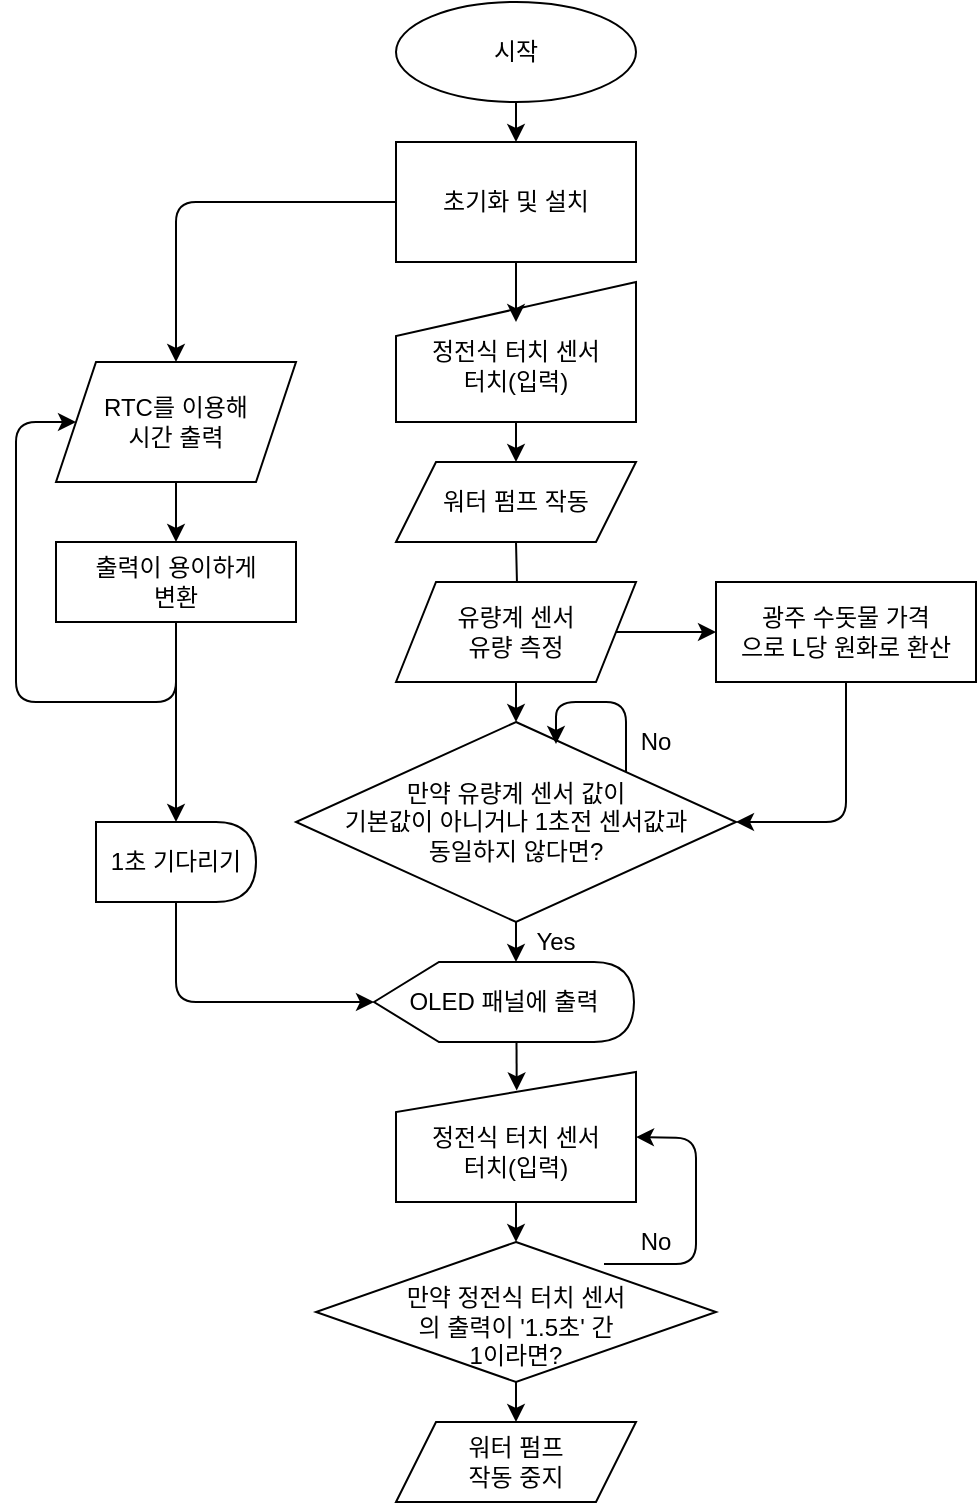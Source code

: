 <mxfile version="13.7.9" type="github">
  <diagram id="iJdxU0-p0tGp_Mr5joe9" name="Page-1">
    <mxGraphModel dx="1038" dy="580" grid="1" gridSize="10" guides="1" tooltips="1" connect="1" arrows="1" fold="1" page="1" pageScale="1" pageWidth="827" pageHeight="1169" math="0" shadow="0">
      <root>
        <mxCell id="0" />
        <mxCell id="1" parent="0" />
        <mxCell id="HaXZW6vm1lQLeNcH2Xle-1" value="시작" style="ellipse;whiteSpace=wrap;html=1;" vertex="1" parent="1">
          <mxGeometry x="360" y="10" width="120" height="50" as="geometry" />
        </mxCell>
        <mxCell id="HaXZW6vm1lQLeNcH2Xle-2" value="" style="endArrow=classic;html=1;exitX=0.5;exitY=1;exitDx=0;exitDy=0;" edge="1" parent="1" source="HaXZW6vm1lQLeNcH2Xle-1">
          <mxGeometry width="50" height="50" relative="1" as="geometry">
            <mxPoint x="390" y="230" as="sourcePoint" />
            <mxPoint x="420" y="80" as="targetPoint" />
          </mxGeometry>
        </mxCell>
        <mxCell id="HaXZW6vm1lQLeNcH2Xle-3" value="초기화 및 설치" style="rounded=0;whiteSpace=wrap;html=1;" vertex="1" parent="1">
          <mxGeometry x="360" y="80" width="120" height="60" as="geometry" />
        </mxCell>
        <mxCell id="HaXZW6vm1lQLeNcH2Xle-9" value="" style="edgeStyle=orthogonalEdgeStyle;rounded=0;orthogonalLoop=1;jettySize=auto;html=1;" edge="1" parent="1" source="HaXZW6vm1lQLeNcH2Xle-5">
          <mxGeometry relative="1" as="geometry">
            <mxPoint x="420" y="240" as="targetPoint" />
          </mxGeometry>
        </mxCell>
        <mxCell id="HaXZW6vm1lQLeNcH2Xle-5" value="&lt;br&gt;정전식 터치 센서&lt;br&gt;터치(입력)" style="shape=manualInput;whiteSpace=wrap;html=1;size=27;" vertex="1" parent="1">
          <mxGeometry x="360" y="150" width="120" height="70" as="geometry" />
        </mxCell>
        <mxCell id="HaXZW6vm1lQLeNcH2Xle-7" value="" style="endArrow=classic;html=1;entryX=0.5;entryY=0.286;entryDx=0;entryDy=0;entryPerimeter=0;exitX=0.5;exitY=1;exitDx=0;exitDy=0;" edge="1" parent="1" source="HaXZW6vm1lQLeNcH2Xle-3" target="HaXZW6vm1lQLeNcH2Xle-5">
          <mxGeometry width="50" height="50" relative="1" as="geometry">
            <mxPoint x="420" y="130" as="sourcePoint" />
            <mxPoint x="450" y="160" as="targetPoint" />
            <Array as="points">
              <mxPoint x="420" y="160" />
              <mxPoint x="420" y="140" />
            </Array>
          </mxGeometry>
        </mxCell>
        <mxCell id="HaXZW6vm1lQLeNcH2Xle-12" value="" style="edgeStyle=orthogonalEdgeStyle;rounded=0;orthogonalLoop=1;jettySize=auto;html=1;" edge="1" parent="1" target="HaXZW6vm1lQLeNcH2Xle-11">
          <mxGeometry relative="1" as="geometry">
            <mxPoint x="420" y="280" as="sourcePoint" />
          </mxGeometry>
        </mxCell>
        <mxCell id="HaXZW6vm1lQLeNcH2Xle-11" value="유량계 센서&lt;br&gt;유량 측정" style="shape=parallelogram;perimeter=parallelogramPerimeter;whiteSpace=wrap;html=1;fixedSize=1;" vertex="1" parent="1">
          <mxGeometry x="360" y="300" width="120" height="50" as="geometry" />
        </mxCell>
        <mxCell id="HaXZW6vm1lQLeNcH2Xle-13" value="OLED 패널에 출력" style="shape=display;whiteSpace=wrap;html=1;" vertex="1" parent="1">
          <mxGeometry x="349" y="490" width="130" height="40" as="geometry" />
        </mxCell>
        <mxCell id="HaXZW6vm1lQLeNcH2Xle-14" value="" style="endArrow=classic;html=1;exitX=0;exitY=0.5;exitDx=0;exitDy=0;entryX=0.5;entryY=0;entryDx=0;entryDy=0;" edge="1" parent="1" source="HaXZW6vm1lQLeNcH2Xle-3" target="HaXZW6vm1lQLeNcH2Xle-15">
          <mxGeometry width="50" height="50" relative="1" as="geometry">
            <mxPoint x="400" y="400" as="sourcePoint" />
            <mxPoint x="250" y="190" as="targetPoint" />
            <Array as="points">
              <mxPoint x="250" y="110" />
            </Array>
          </mxGeometry>
        </mxCell>
        <mxCell id="HaXZW6vm1lQLeNcH2Xle-15" value="RTC를 이용해&lt;br&gt;시간 출력" style="shape=parallelogram;perimeter=parallelogramPerimeter;whiteSpace=wrap;html=1;fixedSize=1;" vertex="1" parent="1">
          <mxGeometry x="190" y="190" width="120" height="60" as="geometry" />
        </mxCell>
        <mxCell id="HaXZW6vm1lQLeNcH2Xle-20" value="" style="endArrow=classic;html=1;exitX=0.5;exitY=1;exitDx=0;exitDy=0;entryX=0.5;entryY=0;entryDx=0;entryDy=0;" edge="1" parent="1" source="HaXZW6vm1lQLeNcH2Xle-11" target="HaXZW6vm1lQLeNcH2Xle-26">
          <mxGeometry width="50" height="50" relative="1" as="geometry">
            <mxPoint x="400" y="400" as="sourcePoint" />
            <mxPoint x="450" y="350" as="targetPoint" />
          </mxGeometry>
        </mxCell>
        <mxCell id="HaXZW6vm1lQLeNcH2Xle-21" value="" style="endArrow=classic;html=1;exitX=1;exitY=0.5;exitDx=0;exitDy=0;" edge="1" parent="1" source="HaXZW6vm1lQLeNcH2Xle-11">
          <mxGeometry width="50" height="50" relative="1" as="geometry">
            <mxPoint x="400" y="390" as="sourcePoint" />
            <mxPoint x="520" y="325" as="targetPoint" />
          </mxGeometry>
        </mxCell>
        <mxCell id="HaXZW6vm1lQLeNcH2Xle-22" value="광주 수돗물 가격&lt;br&gt;으로 L당 원화로 환산" style="rounded=0;whiteSpace=wrap;html=1;" vertex="1" parent="1">
          <mxGeometry x="520" y="300" width="130" height="50" as="geometry" />
        </mxCell>
        <mxCell id="HaXZW6vm1lQLeNcH2Xle-23" value="" style="endArrow=classic;html=1;exitX=0.5;exitY=1;exitDx=0;exitDy=0;" edge="1" parent="1" source="HaXZW6vm1lQLeNcH2Xle-28">
          <mxGeometry width="50" height="50" relative="1" as="geometry">
            <mxPoint x="400" y="390" as="sourcePoint" />
            <mxPoint x="250" y="420" as="targetPoint" />
            <Array as="points">
              <mxPoint x="250" y="400" />
            </Array>
          </mxGeometry>
        </mxCell>
        <mxCell id="HaXZW6vm1lQLeNcH2Xle-24" value="" style="endArrow=classic;html=1;exitX=0.5;exitY=1;exitDx=0;exitDy=0;entryX=1;entryY=0.5;entryDx=0;entryDy=0;" edge="1" parent="1" source="HaXZW6vm1lQLeNcH2Xle-22" target="HaXZW6vm1lQLeNcH2Xle-26">
          <mxGeometry width="50" height="50" relative="1" as="geometry">
            <mxPoint x="400" y="390" as="sourcePoint" />
            <mxPoint x="450" y="340" as="targetPoint" />
            <Array as="points">
              <mxPoint x="585" y="420" />
            </Array>
          </mxGeometry>
        </mxCell>
        <mxCell id="HaXZW6vm1lQLeNcH2Xle-26" value="만약 유량계 센서 값이 &lt;br&gt;기본값이 아니거나 1초전 센서값과&lt;br&gt;동일하지 않다면?" style="rhombus;whiteSpace=wrap;html=1;" vertex="1" parent="1">
          <mxGeometry x="310" y="370" width="220" height="100" as="geometry" />
        </mxCell>
        <mxCell id="HaXZW6vm1lQLeNcH2Xle-27" value="" style="endArrow=classic;html=1;exitX=0.5;exitY=1;exitDx=0;exitDy=0;" edge="1" parent="1" source="HaXZW6vm1lQLeNcH2Xle-26">
          <mxGeometry width="50" height="50" relative="1" as="geometry">
            <mxPoint x="400" y="370" as="sourcePoint" />
            <mxPoint x="420" y="490" as="targetPoint" />
          </mxGeometry>
        </mxCell>
        <mxCell id="HaXZW6vm1lQLeNcH2Xle-28" value="출력이 용이하게&lt;br&gt;변환" style="rounded=0;whiteSpace=wrap;html=1;" vertex="1" parent="1">
          <mxGeometry x="190" y="280" width="120" height="40" as="geometry" />
        </mxCell>
        <mxCell id="HaXZW6vm1lQLeNcH2Xle-29" value="" style="endArrow=classic;html=1;exitX=0.5;exitY=1;exitDx=0;exitDy=0;entryX=0.5;entryY=0;entryDx=0;entryDy=0;" edge="1" parent="1" source="HaXZW6vm1lQLeNcH2Xle-15" target="HaXZW6vm1lQLeNcH2Xle-28">
          <mxGeometry width="50" height="50" relative="1" as="geometry">
            <mxPoint x="420" y="360" as="sourcePoint" />
            <mxPoint x="470" y="310" as="targetPoint" />
          </mxGeometry>
        </mxCell>
        <mxCell id="HaXZW6vm1lQLeNcH2Xle-31" value="Yes" style="text;html=1;strokeColor=none;fillColor=none;align=center;verticalAlign=middle;whiteSpace=wrap;rounded=0;" vertex="1" parent="1">
          <mxGeometry x="420" y="470" width="40" height="20" as="geometry" />
        </mxCell>
        <mxCell id="HaXZW6vm1lQLeNcH2Xle-33" value="No" style="text;html=1;strokeColor=none;fillColor=none;align=center;verticalAlign=middle;whiteSpace=wrap;rounded=0;" vertex="1" parent="1">
          <mxGeometry x="470" y="370" width="40" height="20" as="geometry" />
        </mxCell>
        <mxCell id="HaXZW6vm1lQLeNcH2Xle-35" value="" style="endArrow=classic;html=1;exitX=0.5;exitY=1;exitDx=0;exitDy=0;entryX=0;entryY=0.5;entryDx=0;entryDy=0;" edge="1" parent="1" source="HaXZW6vm1lQLeNcH2Xle-28" target="HaXZW6vm1lQLeNcH2Xle-15">
          <mxGeometry width="50" height="50" relative="1" as="geometry">
            <mxPoint x="80" y="410" as="sourcePoint" />
            <mxPoint x="190" y="370" as="targetPoint" />
            <Array as="points">
              <mxPoint x="250" y="360" />
              <mxPoint x="170" y="360" />
              <mxPoint x="170" y="220" />
            </Array>
          </mxGeometry>
        </mxCell>
        <mxCell id="HaXZW6vm1lQLeNcH2Xle-36" value="" style="endArrow=classic;html=1;exitX=1;exitY=0;exitDx=0;exitDy=0;" edge="1" parent="1" source="HaXZW6vm1lQLeNcH2Xle-26">
          <mxGeometry width="50" height="50" relative="1" as="geometry">
            <mxPoint x="220" y="450" as="sourcePoint" />
            <mxPoint x="440" y="381" as="targetPoint" />
            <Array as="points">
              <mxPoint x="475" y="360" />
              <mxPoint x="440" y="360" />
            </Array>
          </mxGeometry>
        </mxCell>
        <mxCell id="HaXZW6vm1lQLeNcH2Xle-40" value="" style="endArrow=classic;html=1;exitX=0;exitY=0;exitDx=71.25;exitDy=40;exitPerimeter=0;entryX=0.503;entryY=0.142;entryDx=0;entryDy=0;entryPerimeter=0;" edge="1" parent="1" source="HaXZW6vm1lQLeNcH2Xle-13" target="HaXZW6vm1lQLeNcH2Xle-42">
          <mxGeometry width="50" height="50" relative="1" as="geometry">
            <mxPoint x="380" y="330" as="sourcePoint" />
            <mxPoint x="422" y="553" as="targetPoint" />
          </mxGeometry>
        </mxCell>
        <mxCell id="HaXZW6vm1lQLeNcH2Xle-42" value="&lt;br&gt;정전식 터치 센서&lt;br&gt;터치(입력)" style="shape=manualInput;whiteSpace=wrap;html=1;size=20;" vertex="1" parent="1">
          <mxGeometry x="360" y="545" width="120" height="65" as="geometry" />
        </mxCell>
        <mxCell id="HaXZW6vm1lQLeNcH2Xle-43" value="&lt;br&gt;만약 정전식 터치 센서&lt;br&gt;의 출력이 &#39;1.5초&#39; 간&lt;br&gt;1이라면?" style="rhombus;whiteSpace=wrap;html=1;" vertex="1" parent="1">
          <mxGeometry x="320" y="630" width="200" height="70" as="geometry" />
        </mxCell>
        <mxCell id="HaXZW6vm1lQLeNcH2Xle-44" value="" style="endArrow=classic;html=1;exitX=0.5;exitY=1;exitDx=0;exitDy=0;entryX=0.5;entryY=0;entryDx=0;entryDy=0;" edge="1" parent="1" source="HaXZW6vm1lQLeNcH2Xle-42" target="HaXZW6vm1lQLeNcH2Xle-43">
          <mxGeometry width="50" height="50" relative="1" as="geometry">
            <mxPoint x="380" y="520" as="sourcePoint" />
            <mxPoint x="430" y="470" as="targetPoint" />
          </mxGeometry>
        </mxCell>
        <mxCell id="HaXZW6vm1lQLeNcH2Xle-45" value="" style="endArrow=classic;html=1;entryX=1;entryY=0.5;entryDx=0;entryDy=0;" edge="1" parent="1" target="HaXZW6vm1lQLeNcH2Xle-42">
          <mxGeometry width="50" height="50" relative="1" as="geometry">
            <mxPoint x="464" y="641" as="sourcePoint" />
            <mxPoint x="510" y="570" as="targetPoint" />
            <Array as="points">
              <mxPoint x="510" y="641" />
              <mxPoint x="510" y="578" />
            </Array>
          </mxGeometry>
        </mxCell>
        <mxCell id="HaXZW6vm1lQLeNcH2Xle-46" value="No" style="text;html=1;strokeColor=none;fillColor=none;align=center;verticalAlign=middle;whiteSpace=wrap;rounded=0;" vertex="1" parent="1">
          <mxGeometry x="470" y="620" width="40" height="20" as="geometry" />
        </mxCell>
        <mxCell id="HaXZW6vm1lQLeNcH2Xle-48" value="" style="endArrow=classic;html=1;exitX=0.5;exitY=1;exitDx=0;exitDy=0;" edge="1" parent="1" source="HaXZW6vm1lQLeNcH2Xle-43">
          <mxGeometry width="50" height="50" relative="1" as="geometry">
            <mxPoint x="390" y="720" as="sourcePoint" />
            <mxPoint x="420" y="720" as="targetPoint" />
          </mxGeometry>
        </mxCell>
        <mxCell id="HaXZW6vm1lQLeNcH2Xle-49" value="워터 펌프 작동" style="shape=parallelogram;perimeter=parallelogramPerimeter;whiteSpace=wrap;html=1;fixedSize=1;" vertex="1" parent="1">
          <mxGeometry x="360" y="240" width="120" height="40" as="geometry" />
        </mxCell>
        <mxCell id="HaXZW6vm1lQLeNcH2Xle-50" value="워터 펌프&lt;br&gt;작동 중지" style="shape=parallelogram;perimeter=parallelogramPerimeter;whiteSpace=wrap;html=1;fixedSize=1;" vertex="1" parent="1">
          <mxGeometry x="360" y="720" width="120" height="40" as="geometry" />
        </mxCell>
        <mxCell id="HaXZW6vm1lQLeNcH2Xle-52" value="1초 기다리기" style="shape=delay;whiteSpace=wrap;html=1;" vertex="1" parent="1">
          <mxGeometry x="210" y="420" width="80" height="40" as="geometry" />
        </mxCell>
        <mxCell id="HaXZW6vm1lQLeNcH2Xle-53" value="" style="endArrow=classic;html=1;exitX=0.5;exitY=1;exitDx=0;exitDy=0;entryX=0;entryY=0.5;entryDx=0;entryDy=0;entryPerimeter=0;" edge="1" parent="1" source="HaXZW6vm1lQLeNcH2Xle-52" target="HaXZW6vm1lQLeNcH2Xle-13">
          <mxGeometry width="50" height="50" relative="1" as="geometry">
            <mxPoint x="390" y="520" as="sourcePoint" />
            <mxPoint x="440" y="470" as="targetPoint" />
            <Array as="points">
              <mxPoint x="250" y="510" />
            </Array>
          </mxGeometry>
        </mxCell>
      </root>
    </mxGraphModel>
  </diagram>
</mxfile>
